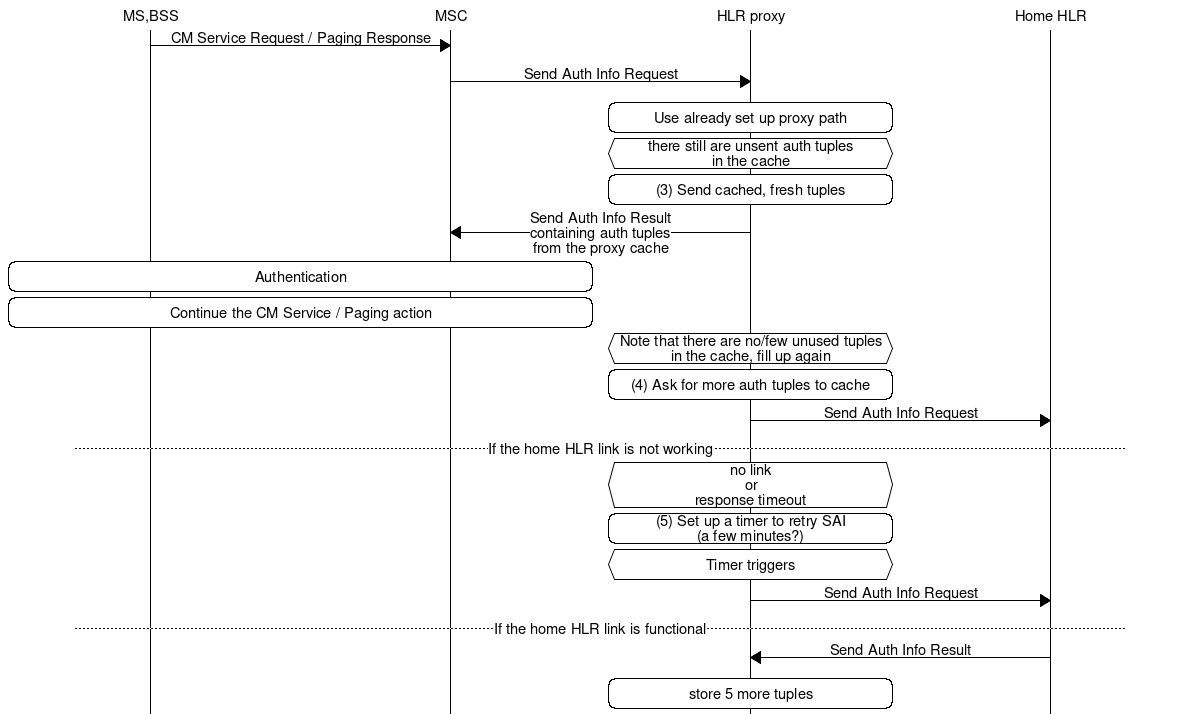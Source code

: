 msc {
  hscale="2";
  ms[label="MS,BSS"],__msc[label="MSC"],hlr[label="HLR proxy"],home[label="Home HLR"];

  ms => __msc [label="CM Service Request / Paging Response"];
  __msc => hlr [label="Send Auth Info Request"];
  hlr rbox hlr [label="Use already set up proxy path"];
  hlr abox hlr [label="there still are unsent auth tuples\nin the cache"];
  hlr rbox hlr [label="(3) Send cached, fresh tuples"];
  __msc <= hlr [label="Send Auth Info Result\ncontaining auth tuples\nfrom the proxy cache"];
  ms rbox __msc [label="Authentication"];
  ms rbox __msc [label="Continue the CM Service / Paging action"];
  hlr abox hlr [label="Note that there are no/few unused tuples in the cache, fill up again"];
  hlr rbox hlr [label="(4) Ask for more auth tuples to cache"];
  hlr => home [label="Send Auth Info Request"];
  --- [label="If the home HLR link is not working"];
  hlr abox hlr [label="no link\nor\nresponse timeout"];
  hlr rbox hlr [label="(5) Set up a timer to retry SAI\n(a few minutes?)"];
  hlr abox hlr [label="Timer triggers"];
  hlr => home [label="Send Auth Info Request"];
  --- [label="If the home HLR link is functional"];
  hlr <= home [label="Send Auth Info Result"];
  hlr rbox hlr [label="store 5 more tuples"];
}
